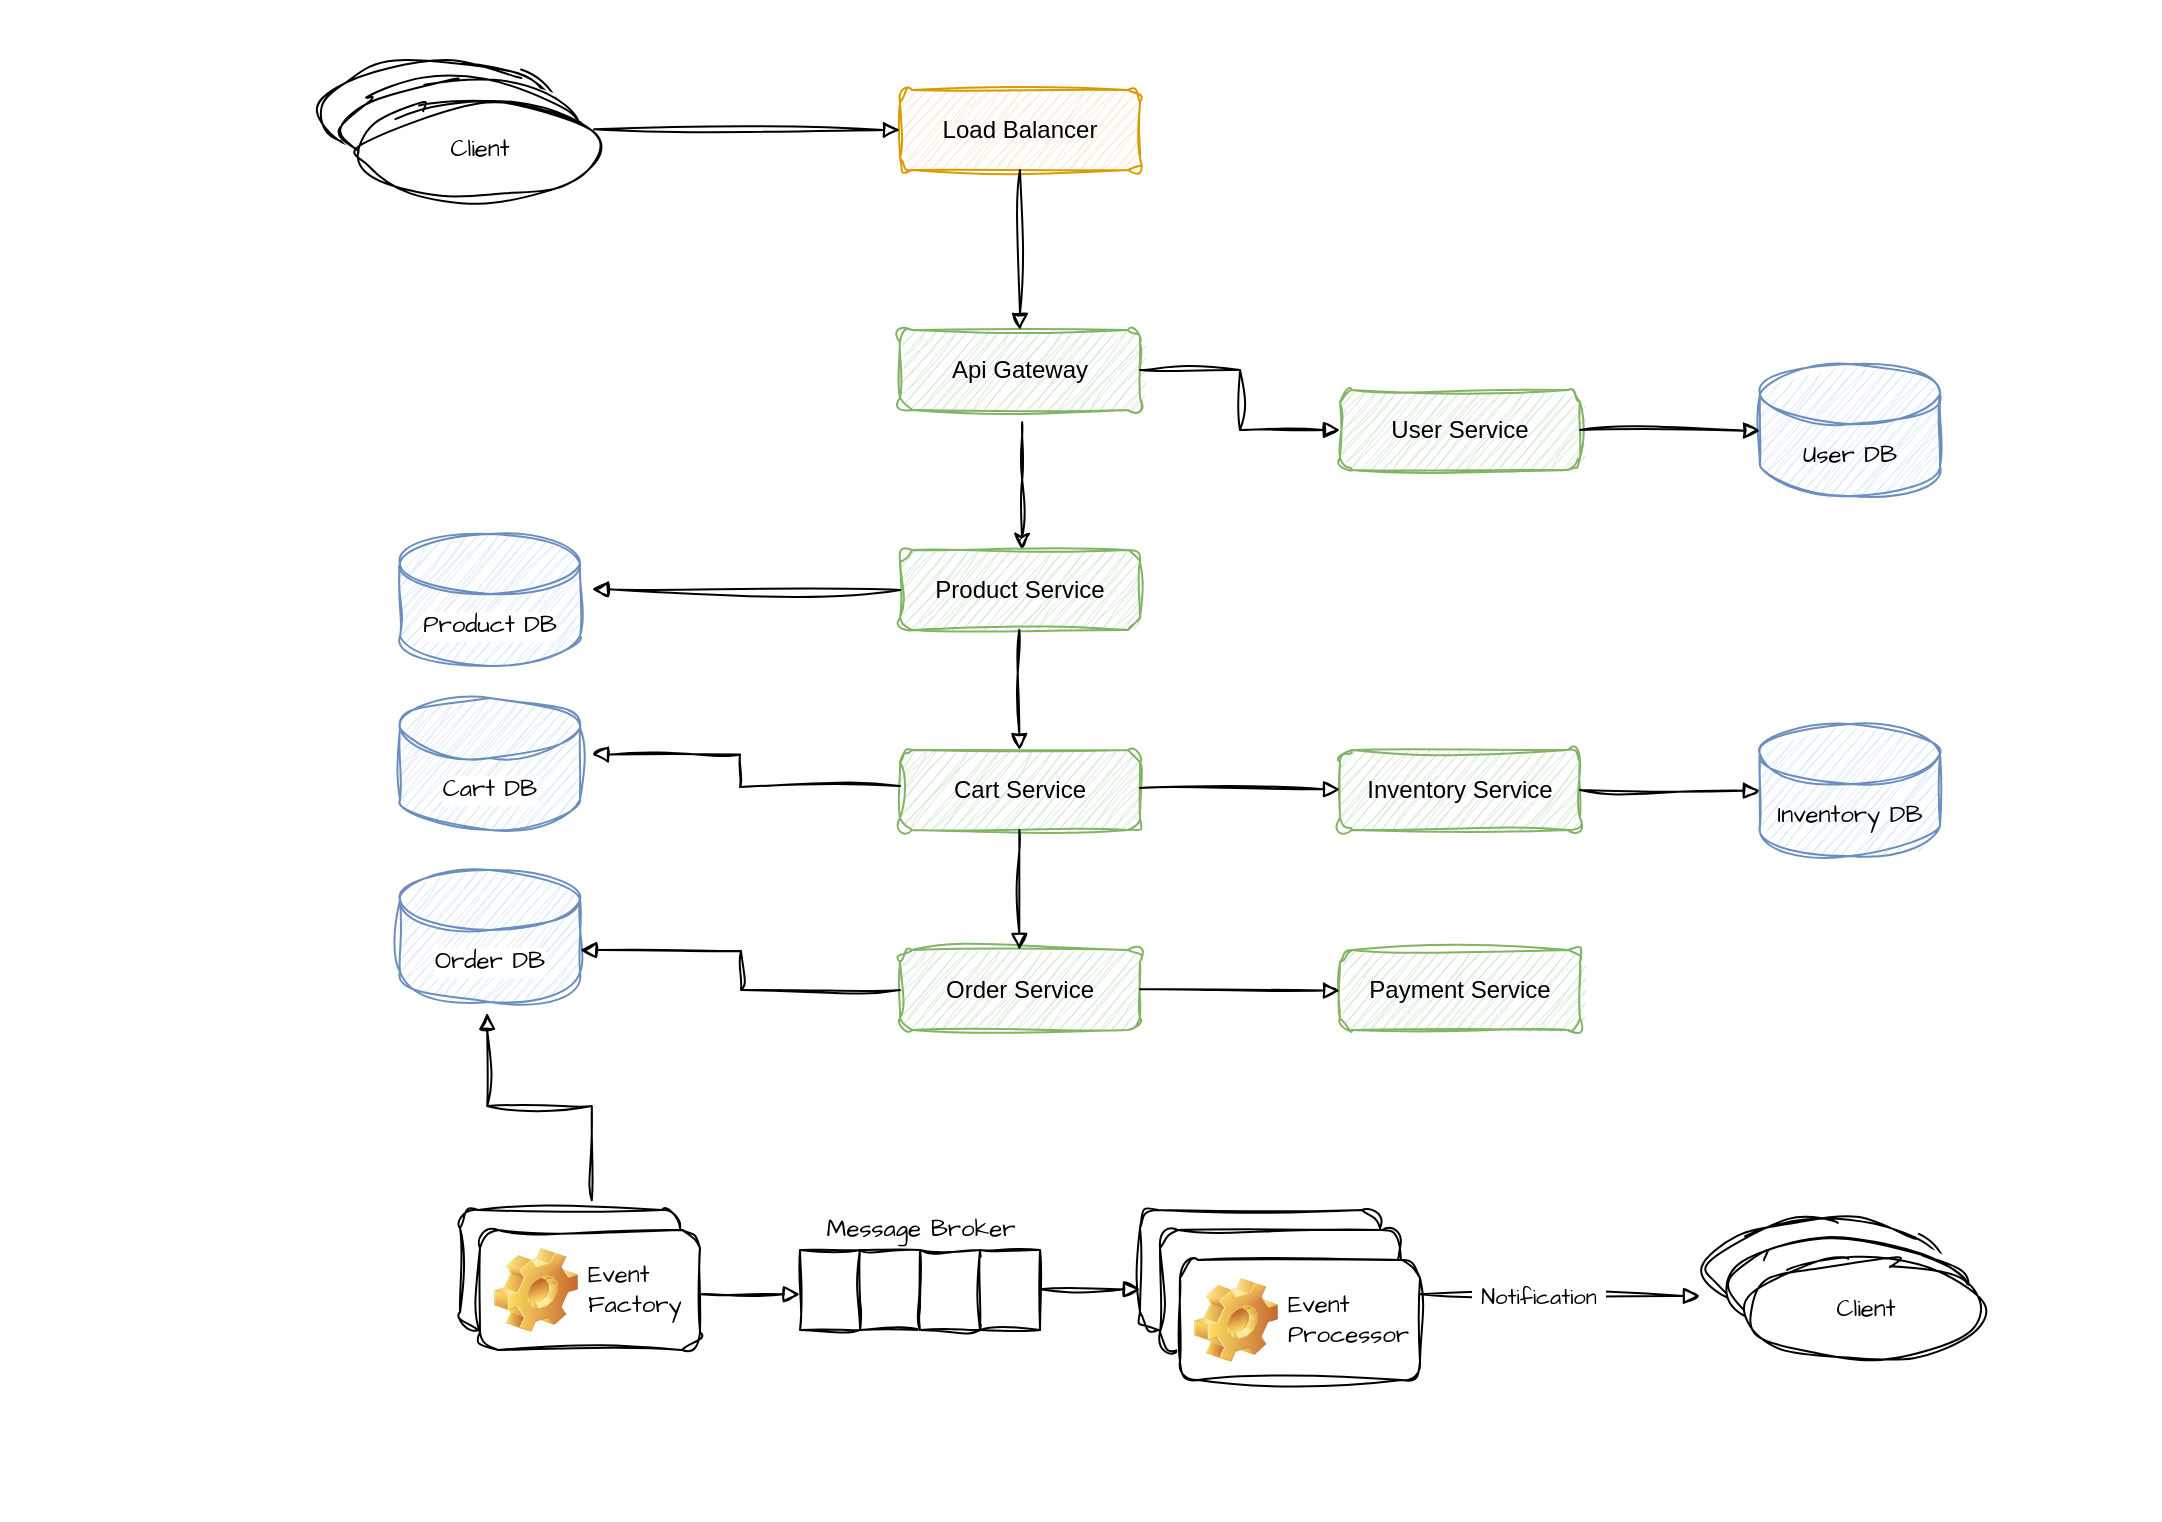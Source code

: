 <mxfile version="24.7.17">
  <diagram id="C5RBs43oDa-KdzZeNtuy" name="Page-1">
    <mxGraphModel dx="1368" dy="905" grid="1" gridSize="10" guides="1" tooltips="1" connect="1" arrows="1" fold="1" page="1" pageScale="1" pageWidth="1169" pageHeight="827" math="0" shadow="0">
      <root>
        <mxCell id="WIyWlLk6GJQsqaUBKTNV-0" />
        <mxCell id="WIyWlLk6GJQsqaUBKTNV-1" parent="WIyWlLk6GJQsqaUBKTNV-0" />
        <mxCell id="0h2pEMtBMEjhy7HYLLRq-58" value="" style="rounded=1;whiteSpace=wrap;html=1;sketch=1;hachureGap=4;jiggle=2;curveFitting=1;fontFamily=Architects Daughter;fontSource=https%3A%2F%2Ffonts.googleapis.com%2Fcss%3Ffamily%3DArchitects%2BDaughter;" vertex="1" parent="WIyWlLk6GJQsqaUBKTNV-1">
          <mxGeometry x="270" y="645" width="110" height="60" as="geometry" />
        </mxCell>
        <mxCell id="0h2pEMtBMEjhy7HYLLRq-20" value="Order DB" style="shape=cylinder3;whiteSpace=wrap;html=1;boundedLbl=1;backgroundOutline=1;size=15;sketch=1;hachureGap=4;jiggle=2;curveFitting=1;fontFamily=Architects Daughter;fontSource=https%3A%2F%2Ffonts.googleapis.com%2Fcss%3Ffamily%3DArchitects%2BDaughter;fillColor=#dae8fc;strokeColor=#6c8ebf;labelBackgroundColor=default;" vertex="1" parent="WIyWlLk6GJQsqaUBKTNV-1">
          <mxGeometry x="240" y="475" width="90" height="66" as="geometry" />
        </mxCell>
        <mxCell id="WIyWlLk6GJQsqaUBKTNV-3" value="Load Balancer" style="rounded=1;whiteSpace=wrap;html=1;fontSize=12;glass=0;strokeWidth=1;shadow=0;sketch=1;curveFitting=1;jiggle=2;fillColor=#ffe6cc;strokeColor=#d79b00;" parent="WIyWlLk6GJQsqaUBKTNV-1" vertex="1">
          <mxGeometry x="490" y="85" width="120" height="40" as="geometry" />
        </mxCell>
        <mxCell id="0h2pEMtBMEjhy7HYLLRq-19" value="Inventory DB" style="shape=cylinder3;whiteSpace=wrap;html=1;boundedLbl=1;backgroundOutline=1;size=15;sketch=1;hachureGap=4;jiggle=2;curveFitting=1;fontFamily=Architects Daughter;fontSource=https%3A%2F%2Ffonts.googleapis.com%2Fcss%3Ffamily%3DArchitects%2BDaughter;fillColor=#dae8fc;strokeColor=#6c8ebf;" vertex="1" parent="WIyWlLk6GJQsqaUBKTNV-1">
          <mxGeometry x="920" y="402" width="90" height="66" as="geometry" />
        </mxCell>
        <mxCell id="0h2pEMtBMEjhy7HYLLRq-5" value="" style="endArrow=block;html=1;rounded=0;sketch=1;hachureGap=4;jiggle=2;curveFitting=1;fontFamily=Architects Daughter;fontSource=https%3A%2F%2Ffonts.googleapis.com%2Fcss%3Ffamily%3DArchitects%2BDaughter;entryX=0;entryY=0.5;entryDx=0;entryDy=0;endFill=0;exitX=0.975;exitY=0.292;exitDx=0;exitDy=0;exitPerimeter=0;" edge="1" parent="WIyWlLk6GJQsqaUBKTNV-1" source="0h2pEMtBMEjhy7HYLLRq-78" target="WIyWlLk6GJQsqaUBKTNV-3">
          <mxGeometry width="50" height="50" relative="1" as="geometry">
            <mxPoint x="350" y="105" as="sourcePoint" />
            <mxPoint x="280" y="155" as="targetPoint" />
          </mxGeometry>
        </mxCell>
        <mxCell id="0h2pEMtBMEjhy7HYLLRq-16" value="" style="edgeStyle=orthogonalEdgeStyle;rounded=0;sketch=1;hachureGap=4;jiggle=2;curveFitting=1;orthogonalLoop=1;jettySize=auto;html=1;fontFamily=Architects Daughter;fontSource=https%3A%2F%2Ffonts.googleapis.com%2Fcss%3Ffamily%3DArchitects%2BDaughter;exitX=0.509;exitY=1.154;exitDx=0;exitDy=0;exitPerimeter=0;" edge="1" parent="WIyWlLk6GJQsqaUBKTNV-1" source="0h2pEMtBMEjhy7HYLLRq-10">
          <mxGeometry relative="1" as="geometry">
            <mxPoint x="551" y="245" as="sourcePoint" />
            <mxPoint x="551" y="315" as="targetPoint" />
          </mxGeometry>
        </mxCell>
        <mxCell id="0h2pEMtBMEjhy7HYLLRq-10" value="Api Gateway" style="rounded=1;whiteSpace=wrap;html=1;fontSize=12;glass=0;strokeWidth=1;shadow=0;sketch=1;curveFitting=1;jiggle=2;fillColor=#d5e8d4;strokeColor=#82b366;" vertex="1" parent="WIyWlLk6GJQsqaUBKTNV-1">
          <mxGeometry x="490" y="205" width="120" height="40" as="geometry" />
        </mxCell>
        <mxCell id="0h2pEMtBMEjhy7HYLLRq-11" value="" style="endArrow=block;html=1;rounded=0;sketch=1;hachureGap=4;jiggle=2;curveFitting=1;fontFamily=Architects Daughter;fontSource=https%3A%2F%2Ffonts.googleapis.com%2Fcss%3Ffamily%3DArchitects%2BDaughter;exitX=0.5;exitY=1;exitDx=0;exitDy=0;endFill=0;entryX=0.5;entryY=0;entryDx=0;entryDy=0;" edge="1" parent="WIyWlLk6GJQsqaUBKTNV-1" source="WIyWlLk6GJQsqaUBKTNV-3" target="0h2pEMtBMEjhy7HYLLRq-10">
          <mxGeometry width="50" height="50" relative="1" as="geometry">
            <mxPoint x="510" y="385" as="sourcePoint" />
            <mxPoint x="480" y="195" as="targetPoint" />
          </mxGeometry>
        </mxCell>
        <mxCell id="0h2pEMtBMEjhy7HYLLRq-12" value="User Service" style="rounded=1;whiteSpace=wrap;html=1;fontSize=12;glass=0;strokeWidth=1;shadow=0;sketch=1;curveFitting=1;jiggle=2;fillColor=#d5e8d4;strokeColor=#82b366;" vertex="1" parent="WIyWlLk6GJQsqaUBKTNV-1">
          <mxGeometry x="710" y="235" width="120" height="40" as="geometry" />
        </mxCell>
        <mxCell id="0h2pEMtBMEjhy7HYLLRq-13" value="" style="endArrow=block;html=1;rounded=0;sketch=1;hachureGap=4;jiggle=2;curveFitting=1;fontFamily=Architects Daughter;fontSource=https%3A%2F%2Ffonts.googleapis.com%2Fcss%3Ffamily%3DArchitects%2BDaughter;exitX=1;exitY=0.5;exitDx=0;exitDy=0;endFill=0;entryX=0;entryY=0.5;entryDx=0;entryDy=0;edgeStyle=orthogonalEdgeStyle;" edge="1" parent="WIyWlLk6GJQsqaUBKTNV-1" source="0h2pEMtBMEjhy7HYLLRq-10" target="0h2pEMtBMEjhy7HYLLRq-12">
          <mxGeometry width="50" height="50" relative="1" as="geometry">
            <mxPoint x="610" y="204.66" as="sourcePoint" />
            <mxPoint x="710" y="205.35" as="targetPoint" />
          </mxGeometry>
        </mxCell>
        <mxCell id="0h2pEMtBMEjhy7HYLLRq-14" value="Product Service" style="rounded=1;whiteSpace=wrap;html=1;fontSize=12;glass=0;strokeWidth=1;shadow=0;sketch=1;curveFitting=1;jiggle=2;fillColor=#d5e8d4;strokeColor=#82b366;" vertex="1" parent="WIyWlLk6GJQsqaUBKTNV-1">
          <mxGeometry x="490" y="315" width="120" height="40" as="geometry" />
        </mxCell>
        <mxCell id="0h2pEMtBMEjhy7HYLLRq-18" value="Cart DB" style="shape=cylinder3;whiteSpace=wrap;html=1;boundedLbl=1;backgroundOutline=1;size=15;sketch=1;hachureGap=4;jiggle=2;curveFitting=1;fontFamily=Architects Daughter;fontSource=https%3A%2F%2Ffonts.googleapis.com%2Fcss%3Ffamily%3DArchitects%2BDaughter;fillColor=#dae8fc;strokeColor=#6c8ebf;labelBackgroundColor=default;" vertex="1" parent="WIyWlLk6GJQsqaUBKTNV-1">
          <mxGeometry x="240" y="389" width="90" height="66" as="geometry" />
        </mxCell>
        <mxCell id="0h2pEMtBMEjhy7HYLLRq-17" value="Product DB" style="shape=cylinder3;whiteSpace=wrap;html=1;boundedLbl=1;backgroundOutline=1;size=15;sketch=1;hachureGap=4;jiggle=2;curveFitting=1;fontFamily=Architects Daughter;fontSource=https%3A%2F%2Ffonts.googleapis.com%2Fcss%3Ffamily%3DArchitects%2BDaughter;fillColor=#dae8fc;strokeColor=#6c8ebf;labelBackgroundColor=default;" vertex="1" parent="WIyWlLk6GJQsqaUBKTNV-1">
          <mxGeometry x="240" y="307" width="90" height="66" as="geometry" />
        </mxCell>
        <mxCell id="0h2pEMtBMEjhy7HYLLRq-22" value="" style="endArrow=block;html=1;rounded=0;sketch=1;hachureGap=4;jiggle=2;curveFitting=1;fontFamily=Architects Daughter;fontSource=https%3A%2F%2Ffonts.googleapis.com%2Fcss%3Ffamily%3DArchitects%2BDaughter;exitX=0;exitY=0.5;exitDx=0;exitDy=0;endFill=0;entryX=1.066;entryY=0.418;entryDx=0;entryDy=0;entryPerimeter=0;" edge="1" parent="WIyWlLk6GJQsqaUBKTNV-1" source="0h2pEMtBMEjhy7HYLLRq-14" target="0h2pEMtBMEjhy7HYLLRq-17">
          <mxGeometry width="50" height="50" relative="1" as="geometry">
            <mxPoint x="370" y="307" as="sourcePoint" />
            <mxPoint x="420" y="307" as="targetPoint" />
          </mxGeometry>
        </mxCell>
        <mxCell id="0h2pEMtBMEjhy7HYLLRq-23" value="" style="endArrow=block;html=1;rounded=0;sketch=1;hachureGap=4;jiggle=2;curveFitting=1;fontFamily=Architects Daughter;fontSource=https%3A%2F%2Ffonts.googleapis.com%2Fcss%3Ffamily%3DArchitects%2BDaughter;exitX=1;exitY=0.5;exitDx=0;exitDy=0;endFill=0;entryX=0.5;entryY=0;entryDx=0;entryDy=0;" edge="1" parent="WIyWlLk6GJQsqaUBKTNV-1">
          <mxGeometry width="50" height="50" relative="1" as="geometry">
            <mxPoint x="549.66" y="355" as="sourcePoint" />
            <mxPoint x="549.66" y="415" as="targetPoint" />
          </mxGeometry>
        </mxCell>
        <mxCell id="0h2pEMtBMEjhy7HYLLRq-24" value="Cart Service" style="rounded=1;whiteSpace=wrap;html=1;fontSize=12;glass=0;strokeWidth=1;shadow=0;sketch=1;curveFitting=1;jiggle=2;fillColor=#d5e8d4;strokeColor=#82b366;" vertex="1" parent="WIyWlLk6GJQsqaUBKTNV-1">
          <mxGeometry x="490" y="415" width="120" height="40" as="geometry" />
        </mxCell>
        <mxCell id="0h2pEMtBMEjhy7HYLLRq-25" value="" style="endArrow=block;html=1;rounded=0;sketch=1;hachureGap=4;jiggle=2;curveFitting=1;fontFamily=Architects Daughter;fontSource=https%3A%2F%2Ffonts.googleapis.com%2Fcss%3Ffamily%3DArchitects%2BDaughter;exitX=0;exitY=0.5;exitDx=0;exitDy=0;endFill=0;entryX=1.066;entryY=0.429;entryDx=0;entryDy=0;entryPerimeter=0;edgeStyle=orthogonalEdgeStyle;" edge="1" parent="WIyWlLk6GJQsqaUBKTNV-1" target="0h2pEMtBMEjhy7HYLLRq-18">
          <mxGeometry width="50" height="50" relative="1" as="geometry">
            <mxPoint x="490" y="433" as="sourcePoint" />
            <mxPoint x="336" y="433" as="targetPoint" />
          </mxGeometry>
        </mxCell>
        <mxCell id="0h2pEMtBMEjhy7HYLLRq-26" value="Inventory Service" style="rounded=1;whiteSpace=wrap;html=1;fontSize=12;glass=0;strokeWidth=1;shadow=0;sketch=1;curveFitting=1;jiggle=2;fillColor=#d5e8d4;strokeColor=#82b366;" vertex="1" parent="WIyWlLk6GJQsqaUBKTNV-1">
          <mxGeometry x="710" y="415" width="120" height="40" as="geometry" />
        </mxCell>
        <mxCell id="0h2pEMtBMEjhy7HYLLRq-27" value="" style="endArrow=block;html=1;rounded=0;sketch=1;hachureGap=4;jiggle=2;curveFitting=1;fontFamily=Architects Daughter;fontSource=https%3A%2F%2Ffonts.googleapis.com%2Fcss%3Ffamily%3DArchitects%2BDaughter;exitX=1;exitY=0.5;exitDx=0;exitDy=0;endFill=0;jumpStyle=none;" edge="1" parent="WIyWlLk6GJQsqaUBKTNV-1">
          <mxGeometry width="50" height="50" relative="1" as="geometry">
            <mxPoint x="610" y="434" as="sourcePoint" />
            <mxPoint x="710" y="434.69" as="targetPoint" />
          </mxGeometry>
        </mxCell>
        <mxCell id="0h2pEMtBMEjhy7HYLLRq-29" value="" style="endArrow=block;html=1;rounded=0;sketch=1;hachureGap=4;jiggle=2;curveFitting=1;fontFamily=Architects Daughter;fontSource=https%3A%2F%2Ffonts.googleapis.com%2Fcss%3Ffamily%3DArchitects%2BDaughter;endFill=0;exitX=1;exitY=0.5;exitDx=0;exitDy=0;" edge="1" parent="WIyWlLk6GJQsqaUBKTNV-1" source="0h2pEMtBMEjhy7HYLLRq-26">
          <mxGeometry width="50" height="50" relative="1" as="geometry">
            <mxPoint x="860" y="375" as="sourcePoint" />
            <mxPoint x="920" y="435.35" as="targetPoint" />
          </mxGeometry>
        </mxCell>
        <mxCell id="0h2pEMtBMEjhy7HYLLRq-31" value="Order Service" style="rounded=1;whiteSpace=wrap;html=1;fontSize=12;glass=0;strokeWidth=1;shadow=0;sketch=1;curveFitting=1;jiggle=2;fillColor=#d5e8d4;strokeColor=#82b366;" vertex="1" parent="WIyWlLk6GJQsqaUBKTNV-1">
          <mxGeometry x="490" y="515" width="120" height="40" as="geometry" />
        </mxCell>
        <mxCell id="0h2pEMtBMEjhy7HYLLRq-33" value="" style="endArrow=block;html=1;rounded=0;sketch=1;hachureGap=4;jiggle=2;curveFitting=1;fontFamily=Architects Daughter;fontSource=https%3A%2F%2Ffonts.googleapis.com%2Fcss%3Ffamily%3DArchitects%2BDaughter;exitX=1;exitY=0.5;exitDx=0;exitDy=0;endFill=0;entryX=0.5;entryY=0;entryDx=0;entryDy=0;" edge="1" parent="WIyWlLk6GJQsqaUBKTNV-1">
          <mxGeometry width="50" height="50" relative="1" as="geometry">
            <mxPoint x="549.66" y="455" as="sourcePoint" />
            <mxPoint x="549.66" y="515" as="targetPoint" />
          </mxGeometry>
        </mxCell>
        <mxCell id="0h2pEMtBMEjhy7HYLLRq-35" value="" style="endArrow=block;html=1;rounded=0;sketch=1;hachureGap=4;jiggle=2;curveFitting=1;fontFamily=Architects Daughter;fontSource=https%3A%2F%2Ffonts.googleapis.com%2Fcss%3Ffamily%3DArchitects%2BDaughter;exitX=0;exitY=0.5;exitDx=0;exitDy=0;endFill=0;entryX=1.066;entryY=0.418;entryDx=0;entryDy=0;entryPerimeter=0;edgeStyle=orthogonalEdgeStyle;" edge="1" parent="WIyWlLk6GJQsqaUBKTNV-1" source="0h2pEMtBMEjhy7HYLLRq-31">
          <mxGeometry width="50" height="50" relative="1" as="geometry">
            <mxPoint x="484" y="515" as="sourcePoint" />
            <mxPoint x="330" y="515" as="targetPoint" />
          </mxGeometry>
        </mxCell>
        <mxCell id="0h2pEMtBMEjhy7HYLLRq-39" value="Payment Service" style="rounded=1;whiteSpace=wrap;html=1;fontSize=12;glass=0;strokeWidth=1;shadow=0;sketch=1;curveFitting=1;jiggle=2;fillColor=#d5e8d4;strokeColor=#82b366;" vertex="1" parent="WIyWlLk6GJQsqaUBKTNV-1">
          <mxGeometry x="710" y="515" width="120" height="40" as="geometry" />
        </mxCell>
        <mxCell id="0h2pEMtBMEjhy7HYLLRq-40" value="" style="endArrow=block;html=1;rounded=0;sketch=1;hachureGap=4;jiggle=2;curveFitting=1;fontFamily=Architects Daughter;fontSource=https%3A%2F%2Ffonts.googleapis.com%2Fcss%3Ffamily%3DArchitects%2BDaughter;exitX=1;exitY=0.5;exitDx=0;exitDy=0;endFill=0;jumpStyle=none;" edge="1" parent="WIyWlLk6GJQsqaUBKTNV-1">
          <mxGeometry width="50" height="50" relative="1" as="geometry">
            <mxPoint x="610" y="534.66" as="sourcePoint" />
            <mxPoint x="710" y="535.35" as="targetPoint" />
          </mxGeometry>
        </mxCell>
        <mxCell id="0h2pEMtBMEjhy7HYLLRq-42" value="" style="endArrow=block;html=1;rounded=0;sketch=1;hachureGap=4;jiggle=2;curveFitting=1;fontFamily=Architects Daughter;fontSource=https%3A%2F%2Ffonts.googleapis.com%2Fcss%3Ffamily%3DArchitects%2BDaughter;endFill=0;entryX=0.484;entryY=1.081;entryDx=0;entryDy=0;entryPerimeter=0;edgeStyle=orthogonalEdgeStyle;exitX=0.599;exitY=-0.081;exitDx=0;exitDy=0;exitPerimeter=0;" edge="1" parent="WIyWlLk6GJQsqaUBKTNV-1" source="0h2pEMtBMEjhy7HYLLRq-58" target="0h2pEMtBMEjhy7HYLLRq-20">
          <mxGeometry width="50" height="50" relative="1" as="geometry">
            <mxPoint x="340" y="615" as="sourcePoint" />
            <mxPoint x="230" y="615" as="targetPoint" />
          </mxGeometry>
        </mxCell>
        <mxCell id="0h2pEMtBMEjhy7HYLLRq-45" value="Event Factory" style="label;whiteSpace=wrap;html=1;image=img/clipart/Gear_128x128.png;sketch=1;hachureGap=4;jiggle=2;curveFitting=1;fontFamily=Architects Daughter;fontSource=https%3A%2F%2Ffonts.googleapis.com%2Fcss%3Ffamily%3DArchitects%2BDaughter;fontStyle=0" vertex="1" parent="WIyWlLk6GJQsqaUBKTNV-1">
          <mxGeometry x="280" y="655" width="110" height="60" as="geometry" />
        </mxCell>
        <mxCell id="0h2pEMtBMEjhy7HYLLRq-55" value="" style="group" vertex="1" connectable="0" parent="WIyWlLk6GJQsqaUBKTNV-1">
          <mxGeometry x="440" y="635" width="120" height="70" as="geometry" />
        </mxCell>
        <mxCell id="0h2pEMtBMEjhy7HYLLRq-54" value="Message Broker" style="text;strokeColor=none;fillColor=none;html=1;fontSize=12;fontStyle=0;verticalAlign=middle;align=center;fontFamily=Architects Daughter;fontSource=https%3A%2F%2Ffonts.googleapis.com%2Fcss%3Ffamily%3DArchitects%2BDaughter;" vertex="1" parent="0h2pEMtBMEjhy7HYLLRq-55">
          <mxGeometry x="10" width="100" height="40" as="geometry" />
        </mxCell>
        <mxCell id="0h2pEMtBMEjhy7HYLLRq-43" value="" style="rounded=0;whiteSpace=wrap;html=1;sketch=1;hachureGap=4;jiggle=2;curveFitting=1;fontFamily=Architects Daughter;fontSource=https%3A%2F%2Ffonts.googleapis.com%2Fcss%3Ffamily%3DArchitects%2BDaughter;" vertex="1" parent="0h2pEMtBMEjhy7HYLLRq-55">
          <mxGeometry y="30" width="30" height="40" as="geometry" />
        </mxCell>
        <mxCell id="0h2pEMtBMEjhy7HYLLRq-49" value="" style="rounded=0;whiteSpace=wrap;html=1;sketch=1;hachureGap=4;jiggle=2;curveFitting=1;fontFamily=Architects Daughter;fontSource=https%3A%2F%2Ffonts.googleapis.com%2Fcss%3Ffamily%3DArchitects%2BDaughter;" vertex="1" parent="0h2pEMtBMEjhy7HYLLRq-55">
          <mxGeometry x="30" y="30" width="30" height="40" as="geometry" />
        </mxCell>
        <mxCell id="0h2pEMtBMEjhy7HYLLRq-51" value="" style="rounded=0;whiteSpace=wrap;html=1;sketch=1;hachureGap=4;jiggle=2;curveFitting=1;fontFamily=Architects Daughter;fontSource=https%3A%2F%2Ffonts.googleapis.com%2Fcss%3Ffamily%3DArchitects%2BDaughter;" vertex="1" parent="0h2pEMtBMEjhy7HYLLRq-55">
          <mxGeometry x="60" y="30" width="30" height="40" as="geometry" />
        </mxCell>
        <mxCell id="0h2pEMtBMEjhy7HYLLRq-52" value="" style="rounded=0;whiteSpace=wrap;html=1;sketch=1;hachureGap=4;jiggle=2;curveFitting=1;fontFamily=Architects Daughter;fontSource=https%3A%2F%2Ffonts.googleapis.com%2Fcss%3Ffamily%3DArchitects%2BDaughter;" vertex="1" parent="0h2pEMtBMEjhy7HYLLRq-55">
          <mxGeometry x="90" y="30" width="30" height="40" as="geometry" />
        </mxCell>
        <mxCell id="0h2pEMtBMEjhy7HYLLRq-62" value="" style="endArrow=block;html=1;rounded=0;sketch=1;hachureGap=4;jiggle=2;curveFitting=1;fontFamily=Architects Daughter;fontSource=https%3A%2F%2Ffonts.googleapis.com%2Fcss%3Ffamily%3DArchitects%2BDaughter;exitX=1;exitY=0.5;exitDx=0;exitDy=0;endFill=0;entryX=0;entryY=0.5;entryDx=0;entryDy=0;" edge="1" parent="WIyWlLk6GJQsqaUBKTNV-1">
          <mxGeometry width="50" height="50" relative="1" as="geometry">
            <mxPoint x="560" y="684.66" as="sourcePoint" />
            <mxPoint x="610" y="684.66" as="targetPoint" />
          </mxGeometry>
        </mxCell>
        <mxCell id="0h2pEMtBMEjhy7HYLLRq-66" value="" style="group" vertex="1" connectable="0" parent="WIyWlLk6GJQsqaUBKTNV-1">
          <mxGeometry x="610" y="645" width="140" height="85" as="geometry" />
        </mxCell>
        <mxCell id="0h2pEMtBMEjhy7HYLLRq-63" value="" style="rounded=1;whiteSpace=wrap;html=1;sketch=1;hachureGap=4;jiggle=2;curveFitting=1;fontFamily=Architects Daughter;fontSource=https%3A%2F%2Ffonts.googleapis.com%2Fcss%3Ffamily%3DArchitects%2BDaughter;" vertex="1" parent="0h2pEMtBMEjhy7HYLLRq-66">
          <mxGeometry width="120" height="60" as="geometry" />
        </mxCell>
        <mxCell id="0h2pEMtBMEjhy7HYLLRq-65" value="" style="rounded=1;whiteSpace=wrap;html=1;sketch=1;hachureGap=4;jiggle=2;curveFitting=1;fontFamily=Architects Daughter;fontSource=https%3A%2F%2Ffonts.googleapis.com%2Fcss%3Ffamily%3DArchitects%2BDaughter;" vertex="1" parent="0h2pEMtBMEjhy7HYLLRq-66">
          <mxGeometry x="10" y="10" width="120" height="60" as="geometry" />
        </mxCell>
        <mxCell id="0h2pEMtBMEjhy7HYLLRq-60" value="Event Processor" style="label;whiteSpace=wrap;html=1;image=img/clipart/Gear_128x128.png;sketch=1;hachureGap=4;jiggle=2;curveFitting=1;fontFamily=Architects Daughter;fontSource=https%3A%2F%2Ffonts.googleapis.com%2Fcss%3Ffamily%3DArchitects%2BDaughter;fontStyle=0" vertex="1" parent="0h2pEMtBMEjhy7HYLLRq-66">
          <mxGeometry x="20" y="25" width="120" height="60" as="geometry" />
        </mxCell>
        <mxCell id="0h2pEMtBMEjhy7HYLLRq-67" value="" style="endArrow=block;html=1;rounded=0;sketch=1;hachureGap=4;jiggle=2;curveFitting=1;fontFamily=Architects Daughter;fontSource=https%3A%2F%2Ffonts.googleapis.com%2Fcss%3Ffamily%3DArchitects%2BDaughter;exitX=1;exitY=0.5;exitDx=0;exitDy=0;endFill=0;entryX=0;entryY=0.5;entryDx=0;entryDy=0;" edge="1" parent="WIyWlLk6GJQsqaUBKTNV-1">
          <mxGeometry width="50" height="50" relative="1" as="geometry">
            <mxPoint x="390" y="687.16" as="sourcePoint" />
            <mxPoint x="440" y="687.16" as="targetPoint" />
          </mxGeometry>
        </mxCell>
        <mxCell id="0h2pEMtBMEjhy7HYLLRq-71" value="" style="endArrow=block;html=1;rounded=0;sketch=1;hachureGap=4;jiggle=2;curveFitting=1;fontFamily=Architects Daughter;fontSource=https%3A%2F%2Ffonts.googleapis.com%2Fcss%3Ffamily%3DArchitects%2BDaughter;exitX=1;exitY=0.5;exitDx=0;exitDy=0;endFill=0;jumpStyle=none;" edge="1" parent="WIyWlLk6GJQsqaUBKTNV-1">
          <mxGeometry width="50" height="50" relative="1" as="geometry">
            <mxPoint x="750" y="687.15" as="sourcePoint" />
            <mxPoint x="890" y="688" as="targetPoint" />
          </mxGeometry>
        </mxCell>
        <mxCell id="0h2pEMtBMEjhy7HYLLRq-72" value="&amp;nbsp;Notification&amp;nbsp; " style="edgeLabel;html=1;align=center;verticalAlign=middle;resizable=0;points=[];sketch=1;hachureGap=4;jiggle=2;curveFitting=1;fontFamily=Architects Daughter;fontSource=https%3A%2F%2Ffonts.googleapis.com%2Fcss%3Ffamily%3DArchitects%2BDaughter;" vertex="1" connectable="0" parent="0h2pEMtBMEjhy7HYLLRq-71">
          <mxGeometry x="-0.167" relative="1" as="geometry">
            <mxPoint as="offset" />
          </mxGeometry>
        </mxCell>
        <mxCell id="0h2pEMtBMEjhy7HYLLRq-74" value="" style="group" vertex="1" connectable="0" parent="WIyWlLk6GJQsqaUBKTNV-1">
          <mxGeometry x="893" y="650" width="140" height="70" as="geometry" />
        </mxCell>
        <mxCell id="0h2pEMtBMEjhy7HYLLRq-68" value="Client" style="ellipse;whiteSpace=wrap;html=1;sketch=1;hachureGap=4;jiggle=2;curveFitting=1;fontFamily=Architects Daughter;fontSource=https%3A%2F%2Ffonts.googleapis.com%2Fcss%3Ffamily%3DArchitects%2BDaughter;" vertex="1" parent="0h2pEMtBMEjhy7HYLLRq-74">
          <mxGeometry width="120" height="50" as="geometry" />
        </mxCell>
        <mxCell id="0h2pEMtBMEjhy7HYLLRq-69" value="Client" style="ellipse;whiteSpace=wrap;html=1;sketch=1;hachureGap=4;jiggle=2;curveFitting=1;fontFamily=Architects Daughter;fontSource=https%3A%2F%2Ffonts.googleapis.com%2Fcss%3Ffamily%3DArchitects%2BDaughter;" vertex="1" parent="0h2pEMtBMEjhy7HYLLRq-74">
          <mxGeometry x="10" y="10" width="120" height="50" as="geometry" />
        </mxCell>
        <mxCell id="0h2pEMtBMEjhy7HYLLRq-70" value="Client" style="ellipse;whiteSpace=wrap;html=1;sketch=1;hachureGap=4;jiggle=2;curveFitting=1;fontFamily=Architects Daughter;fontSource=https%3A%2F%2Ffonts.googleapis.com%2Fcss%3Ffamily%3DArchitects%2BDaughter;" vertex="1" parent="0h2pEMtBMEjhy7HYLLRq-74">
          <mxGeometry x="20" y="20" width="120" height="50" as="geometry" />
        </mxCell>
        <mxCell id="0h2pEMtBMEjhy7HYLLRq-75" value="" style="group" vertex="1" connectable="0" parent="WIyWlLk6GJQsqaUBKTNV-1">
          <mxGeometry x="200" y="70" width="140" height="70" as="geometry" />
        </mxCell>
        <mxCell id="0h2pEMtBMEjhy7HYLLRq-76" value="Client" style="ellipse;whiteSpace=wrap;html=1;sketch=1;hachureGap=4;jiggle=2;curveFitting=1;fontFamily=Architects Daughter;fontSource=https%3A%2F%2Ffonts.googleapis.com%2Fcss%3Ffamily%3DArchitects%2BDaughter;" vertex="1" parent="0h2pEMtBMEjhy7HYLLRq-75">
          <mxGeometry width="120" height="50" as="geometry" />
        </mxCell>
        <mxCell id="0h2pEMtBMEjhy7HYLLRq-77" value="Client" style="ellipse;whiteSpace=wrap;html=1;sketch=1;hachureGap=4;jiggle=2;curveFitting=1;fontFamily=Architects Daughter;fontSource=https%3A%2F%2Ffonts.googleapis.com%2Fcss%3Ffamily%3DArchitects%2BDaughter;" vertex="1" parent="0h2pEMtBMEjhy7HYLLRq-75">
          <mxGeometry x="10" y="10" width="120" height="50" as="geometry" />
        </mxCell>
        <mxCell id="0h2pEMtBMEjhy7HYLLRq-78" value="Client" style="ellipse;whiteSpace=wrap;html=1;sketch=1;hachureGap=4;jiggle=2;curveFitting=1;fontFamily=Architects Daughter;fontSource=https%3A%2F%2Ffonts.googleapis.com%2Fcss%3Ffamily%3DArchitects%2BDaughter;" vertex="1" parent="0h2pEMtBMEjhy7HYLLRq-75">
          <mxGeometry x="20" y="20" width="120" height="50" as="geometry" />
        </mxCell>
        <mxCell id="0h2pEMtBMEjhy7HYLLRq-79" value="User DB" style="shape=cylinder3;whiteSpace=wrap;html=1;boundedLbl=1;backgroundOutline=1;size=15;sketch=1;hachureGap=4;jiggle=2;curveFitting=1;fontFamily=Architects Daughter;fontSource=https%3A%2F%2Ffonts.googleapis.com%2Fcss%3Ffamily%3DArchitects%2BDaughter;fillColor=#dae8fc;strokeColor=#6c8ebf;" vertex="1" parent="WIyWlLk6GJQsqaUBKTNV-1">
          <mxGeometry x="920" y="222" width="90" height="66" as="geometry" />
        </mxCell>
        <mxCell id="0h2pEMtBMEjhy7HYLLRq-80" value="" style="endArrow=block;html=1;rounded=0;sketch=1;hachureGap=4;jiggle=2;curveFitting=1;fontFamily=Architects Daughter;fontSource=https%3A%2F%2Ffonts.googleapis.com%2Fcss%3Ffamily%3DArchitects%2BDaughter;endFill=0;exitX=1;exitY=0.5;exitDx=0;exitDy=0;" edge="1" parent="WIyWlLk6GJQsqaUBKTNV-1">
          <mxGeometry width="50" height="50" relative="1" as="geometry">
            <mxPoint x="830" y="255" as="sourcePoint" />
            <mxPoint x="920" y="255.35" as="targetPoint" />
          </mxGeometry>
        </mxCell>
        <mxCell id="0h2pEMtBMEjhy7HYLLRq-81" value="" style="rounded=0;whiteSpace=wrap;html=1;sketch=1;hachureGap=4;jiggle=2;curveFitting=1;fontFamily=Architects Daughter;fontSource=https%3A%2F%2Ffonts.googleapis.com%2Fcss%3Ffamily%3DArchitects%2BDaughter;fillColor=none;strokeColor=none;" vertex="1" parent="WIyWlLk6GJQsqaUBKTNV-1">
          <mxGeometry x="40" y="40" width="1080" height="760" as="geometry" />
        </mxCell>
      </root>
    </mxGraphModel>
  </diagram>
</mxfile>
